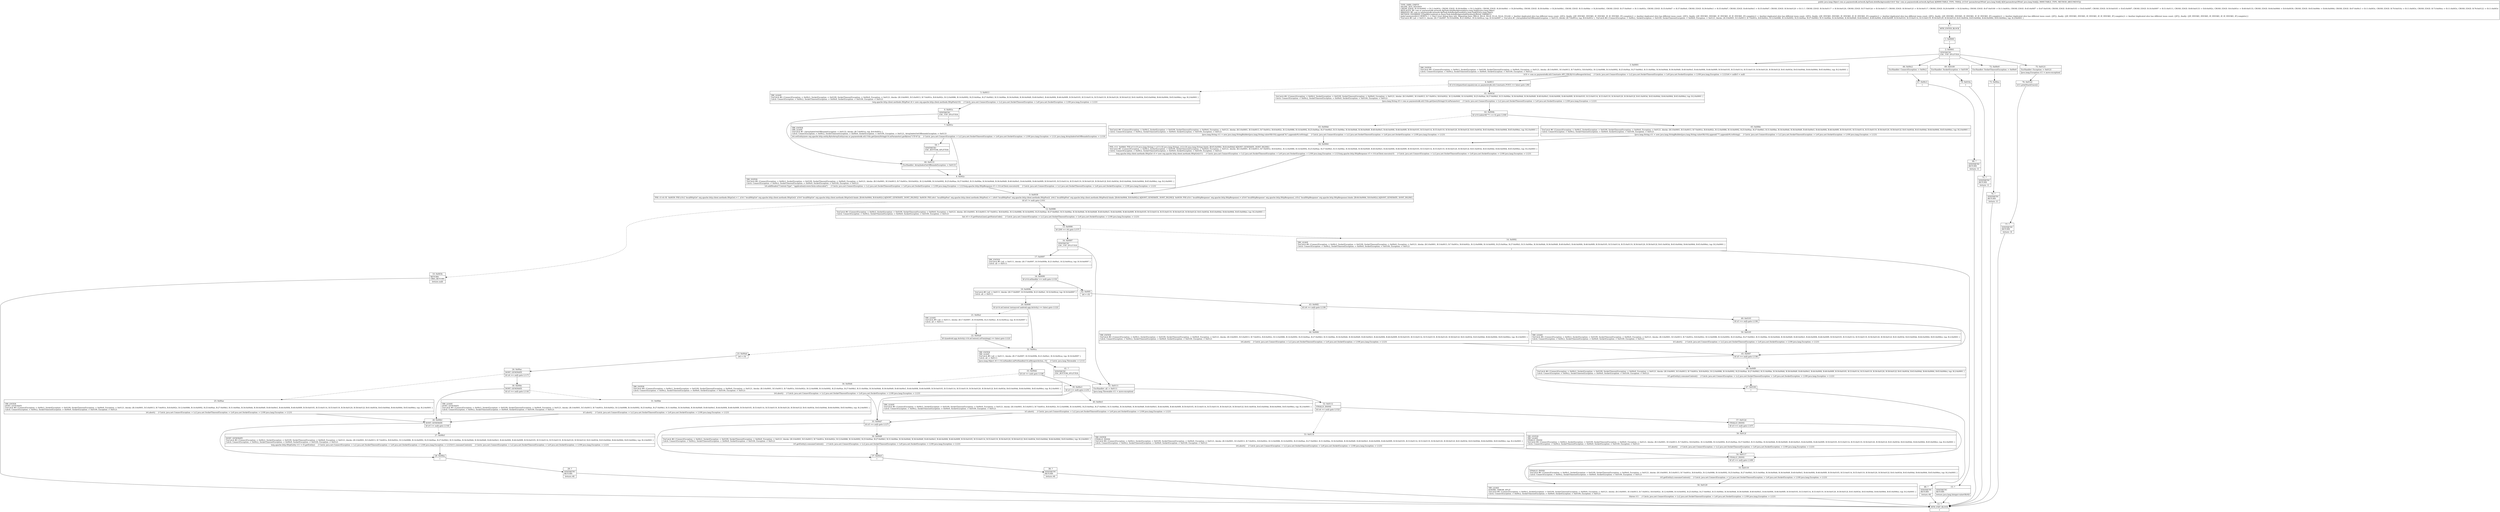 digraph "CFG forcom.uc.paymentsdk.network.ApiTask.doInBackground([Ljava\/lang\/Void;)Ljava\/lang\/Object;" {
Node_0 [shape=record,label="{0\:\ ?|MTH_ENTER_BLOCK\l|l}"];
Node_1 [shape=record,label="{1\:\ 0x0000|l}"];
Node_2 [shape=record,label="{2\:\ 0x0001|SYNTHETIC\lEXC_TOP_SPLITTER\l|l}"];
Node_3 [shape=record,label="{3\:\ 0x0001|TRY_ENTER\lTryCatch #4 \{ConnectException \-\> 0x00c2, SocketException \-\> 0x0109, SocketTimeoutException \-\> 0x00e9, Exception \-\> 0x0121, blocks: (B:3:0x0001, B:5:0x0013, B:7:0x001e, B:8:0x002c, B:12:0x0086, B:14:0x0092, B:25:0x00ae, B:27:0x00b3, B:31:0x00be, B:34:0x00d4, B:36:0x00d9, B:40:0x00e5, B:44:0x00f4, B:46:0x00f9, B:50:0x0105, B:53:0x0114, B:55:0x0119, B:56:0x0120, B:58:0x012f, B:61:0x003d, B:63:0x004d, B:64:0x0064, B:65:0x006e), top: B:2:0x0001 \}\lCatch: ConnectException \-\> 0x00c2, SocketTimeoutException \-\> 0x00e9, SocketException \-\> 0x0109, Exception \-\> 0x0121\l|lr10 = com.uc.paymentsdk.util.Constants.API_URLS[r14.mReuqestAction]     \/\/ Catch: java.net.ConnectException \-\> Lc2 java.net.SocketTimeoutException \-\> Le9 java.net.SocketException \-\> L109 java.lang.Exception \-\> L121lr4 = nulllr3 = nulll}"];
Node_4 [shape=record,label="{4\:\ 0x0011|lif (r14.httpmethod.equals(com.uc.paymentsdk.util.Constants.POST) == false) goto L96l}"];
Node_5 [shape=record,label="{5\:\ 0x0013|TRY_LEAVE\lTryCatch #4 \{ConnectException \-\> 0x00c2, SocketException \-\> 0x0109, SocketTimeoutException \-\> 0x00e9, Exception \-\> 0x0121, blocks: (B:3:0x0001, B:5:0x0013, B:7:0x001e, B:8:0x002c, B:12:0x0086, B:14:0x0092, B:25:0x00ae, B:27:0x00b3, B:31:0x00be, B:34:0x00d4, B:36:0x00d9, B:40:0x00e5, B:44:0x00f4, B:46:0x00f9, B:50:0x0105, B:53:0x0114, B:55:0x0119, B:56:0x0120, B:58:0x012f, B:61:0x003d, B:63:0x004d, B:64:0x0064, B:65:0x006e), top: B:2:0x0001 \}\lCatch: ConnectException \-\> 0x00c2, SocketTimeoutException \-\> 0x00e9, SocketException \-\> 0x0109, Exception \-\> 0x0121\l|lorg.apache.http.client.methods.HttpPost r4 = new org.apache.http.client.methods.HttpPost(r10)     \/\/ Catch: java.net.ConnectException \-\> Lc2 java.net.SocketTimeoutException \-\> Le9 java.net.SocketException \-\> L109 java.lang.Exception \-\> L121l}"];
Node_6 [shape=record,label="{6\:\ 0x001e|SYNTHETIC\lEXC_TOP_SPLITTER\l|l}"];
Node_7 [shape=record,label="{7\:\ 0x001e|TRY_ENTER\lTRY_LEAVE\lTryCatch #1 \{ArrayIndexOutOfBoundsException \-\> 0x0133, blocks: (B:7:0x001e), top: B:6:0x001e \}\lCatch: ConnectException \-\> 0x00c2, SocketTimeoutException \-\> 0x00e9, SocketException \-\> 0x0109, Exception \-\> 0x0121, ArrayIndexOutOfBoundsException \-\> 0x0133\l|lr4.setEntity(new org.apache.http.entity.ByteArrayEntity(com.uc.paymentsdk.util.Utils.getQueryString(r14.mParameter).getBytes(\"UTF\-8\")))     \/\/ Catch: java.net.ConnectException \-\> Lc2 java.net.SocketTimeoutException \-\> Le9 java.net.SocketException \-\> L109 java.lang.Exception \-\> L121 java.lang.ArrayIndexOutOfBoundsException \-\> L133l}"];
Node_8 [shape=record,label="{8\:\ 0x002c|TRY_ENTER\lTryCatch #4 \{ConnectException \-\> 0x00c2, SocketException \-\> 0x0109, SocketTimeoutException \-\> 0x00e9, Exception \-\> 0x0121, blocks: (B:3:0x0001, B:5:0x0013, B:7:0x001e, B:8:0x002c, B:12:0x0086, B:14:0x0092, B:25:0x00ae, B:27:0x00b3, B:31:0x00be, B:34:0x00d4, B:36:0x00d9, B:40:0x00e5, B:44:0x00f4, B:46:0x00f9, B:50:0x0105, B:53:0x0114, B:55:0x0119, B:56:0x0120, B:58:0x012f, B:61:0x003d, B:63:0x004d, B:64:0x0064, B:65:0x006e), top: B:2:0x0001 \}\lCatch: ConnectException \-\> 0x00c2, SocketTimeoutException \-\> 0x00e9, SocketException \-\> 0x0109, Exception \-\> 0x0121\l|lr4.addHeader(\"Content\-Type\", \"application\/x\-www\-form\-urlencoded\")     \/\/ Catch: java.net.ConnectException \-\> Lc2 java.net.SocketTimeoutException \-\> Le9 java.net.SocketException \-\> L109 java.lang.Exception \-\> L121lorg.apache.http.HttpResponse r5 = r14.mClient.execute(r4)     \/\/ Catch: java.net.ConnectException \-\> Lc2 java.net.SocketTimeoutException \-\> Le9 java.net.SocketException \-\> L109 java.lang.Exception \-\> L121l}"];
Node_9 [shape=record,label="{9\:\ 0x0039|PHI: r3 r4 r5l  0x0039: PHI (r3v2 'localHttpGet' org.apache.http.client.methods.HttpGet) = l  (r3v1 'localHttpGet' org.apache.http.client.methods.HttpGet)l  (r3v0 'localHttpGet' org.apache.http.client.methods.HttpGet)l binds: [B:64:0x0064, B:8:0x002c] A[DONT_GENERATE, DONT_INLINE]l  0x0039: PHI (r4v1 'localHttpPost' org.apache.http.client.methods.HttpPost) = l  (r4v0 'localHttpPost' org.apache.http.client.methods.HttpPost)l  (r4v2 'localHttpPost' org.apache.http.client.methods.HttpPost)l binds: [B:64:0x0064, B:8:0x002c] A[DONT_GENERATE, DONT_INLINE]l  0x0039: PHI (r5v1 'localHttpResponse' org.apache.http.HttpResponse) = (r5v0 'localHttpResponse' org.apache.http.HttpResponse), (r5v2 'localHttpResponse' org.apache.http.HttpResponse) binds: [B:64:0x0064, B:8:0x002c] A[DONT_GENERATE, DONT_INLINE]\l|lif (r5 != null) goto L101l}"];
Node_10 [shape=record,label="{10\:\ 0x003b|RETURN\lORIG_RETURN\l|lreturn nulll}"];
Node_11 [shape=record,label="{11\:\ ?|MTH_EXIT_BLOCK\l|l}"];
Node_12 [shape=record,label="{12\:\ 0x0086|TryCatch #4 \{ConnectException \-\> 0x00c2, SocketException \-\> 0x0109, SocketTimeoutException \-\> 0x00e9, Exception \-\> 0x0121, blocks: (B:3:0x0001, B:5:0x0013, B:7:0x001e, B:8:0x002c, B:12:0x0086, B:14:0x0092, B:25:0x00ae, B:27:0x00b3, B:31:0x00be, B:34:0x00d4, B:36:0x00d9, B:40:0x00e5, B:44:0x00f4, B:46:0x00f9, B:50:0x0105, B:53:0x0114, B:55:0x0119, B:56:0x0120, B:58:0x012f, B:61:0x003d, B:63:0x004d, B:64:0x0064, B:65:0x006e), top: B:2:0x0001 \}\lCatch: ConnectException \-\> 0x00c2, SocketTimeoutException \-\> 0x00e9, SocketException \-\> 0x0109, Exception \-\> 0x0121\l|lint r0 = r5.getStatusLine().getStatusCode()     \/\/ Catch: java.net.ConnectException \-\> Lc2 java.net.SocketTimeoutException \-\> Le9 java.net.SocketException \-\> L109 java.lang.Exception \-\> L121l}"];
Node_13 [shape=record,label="{13\:\ 0x0090|lif (200 == r0) goto L157l}"];
Node_14 [shape=record,label="{14\:\ 0x0092|TRY_LEAVE\lTryCatch #4 \{ConnectException \-\> 0x00c2, SocketException \-\> 0x0109, SocketTimeoutException \-\> 0x00e9, Exception \-\> 0x0121, blocks: (B:3:0x0001, B:5:0x0013, B:7:0x001e, B:8:0x002c, B:12:0x0086, B:14:0x0092, B:25:0x00ae, B:27:0x00b3, B:31:0x00be, B:34:0x00d4, B:36:0x00d9, B:40:0x00e5, B:44:0x00f4, B:46:0x00f9, B:50:0x0105, B:53:0x0114, B:55:0x0119, B:56:0x0120, B:58:0x012f, B:61:0x003d, B:63:0x004d, B:64:0x0064, B:65:0x006e), top: B:2:0x0001 \}\lCatch: ConnectException \-\> 0x00c2, SocketTimeoutException \-\> 0x00e9, SocketException \-\> 0x0109, Exception \-\> 0x0121\l|l}"];
Node_15 [shape=record,label="{15\:\ ?|SYNTHETIC\lRETURN\l|lreturn java.lang.Integer.valueOf(r0)l}"];
Node_16 [shape=record,label="{16\:\ 0x0097|SYNTHETIC\lEXC_TOP_SPLITTER\l|l}"];
Node_17 [shape=record,label="{17\:\ 0x0097|TRY_ENTER\lTryCatch #0 \{all \-\> 0x0111, blocks: (B:17:0x0097, B:19:0x009b, B:21:0x00a1, B:32:0x00ca), top: B:16:0x0097 \}\lCatch: all \-\> 0x0111\l|l}"];
Node_18 [shape=record,label="{18\:\ 0x0099|lif (r14.mHandler == null) goto L133l}"];
Node_19 [shape=record,label="{19\:\ 0x009b|TryCatch #0 \{all \-\> 0x0111, blocks: (B:17:0x0097, B:19:0x009b, B:21:0x00a1, B:32:0x00ca), top: B:16:0x0097 \}\lCatch: all \-\> 0x0111\l|l}"];
Node_20 [shape=record,label="{20\:\ 0x009f|lif ((r14.mContext instanceof android.app.Activity) == false) goto L122l}"];
Node_21 [shape=record,label="{21\:\ 0x00a1|TRY_LEAVE\lTryCatch #0 \{all \-\> 0x0111, blocks: (B:17:0x0097, B:19:0x009b, B:21:0x00a1, B:32:0x00ca), top: B:16:0x0097 \}\lCatch: all \-\> 0x0111\l|l}"];
Node_22 [shape=record,label="{22\:\ 0x00a9|lif (((android.app.Activity) r14.mContext).isFinishing() == false) goto L122l}"];
Node_23 [shape=record,label="{23\:\ 0x00ab|lr6 = r5l}"];
Node_24 [shape=record,label="{24\:\ 0x00ac|DONT_GENERATE\l|lif (r4 == null) goto L117l}"];
Node_25 [shape=record,label="{25\:\ 0x00ae|TRY_ENTER\lDONT_GENERATE\lTryCatch #4 \{ConnectException \-\> 0x00c2, SocketException \-\> 0x0109, SocketTimeoutException \-\> 0x00e9, Exception \-\> 0x0121, blocks: (B:3:0x0001, B:5:0x0013, B:7:0x001e, B:8:0x002c, B:12:0x0086, B:14:0x0092, B:25:0x00ae, B:27:0x00b3, B:31:0x00be, B:34:0x00d4, B:36:0x00d9, B:40:0x00e5, B:44:0x00f4, B:46:0x00f9, B:50:0x0105, B:53:0x0114, B:55:0x0119, B:56:0x0120, B:58:0x012f, B:61:0x003d, B:63:0x004d, B:64:0x0064, B:65:0x006e), top: B:2:0x0001 \}\lCatch: ConnectException \-\> 0x00c2, SocketTimeoutException \-\> 0x00e9, SocketException \-\> 0x0109, Exception \-\> 0x0121\l|lr4.abort()     \/\/ Catch: java.net.ConnectException \-\> Lc2 java.net.SocketTimeoutException \-\> Le9 java.net.SocketException \-\> L109 java.lang.Exception \-\> L121l}"];
Node_26 [shape=record,label="{26\:\ 0x00b1|DONT_GENERATE\l|lif (r5 == null) goto L116l}"];
Node_27 [shape=record,label="{27\:\ 0x00b3|DONT_GENERATE\lTryCatch #4 \{ConnectException \-\> 0x00c2, SocketException \-\> 0x0109, SocketTimeoutException \-\> 0x00e9, Exception \-\> 0x0121, blocks: (B:3:0x0001, B:5:0x0013, B:7:0x001e, B:8:0x002c, B:12:0x0086, B:14:0x0092, B:25:0x00ae, B:27:0x00b3, B:31:0x00be, B:34:0x00d4, B:36:0x00d9, B:40:0x00e5, B:44:0x00f4, B:46:0x00f9, B:50:0x0105, B:53:0x0114, B:55:0x0119, B:56:0x0120, B:58:0x012f, B:61:0x003d, B:63:0x004d, B:64:0x0064, B:65:0x006e), top: B:2:0x0001 \}\lCatch: ConnectException \-\> 0x00c2, SocketTimeoutException \-\> 0x00e9, SocketException \-\> 0x0109, Exception \-\> 0x0121\l|lorg.apache.http.HttpEntity r11 = r5.getEntity()     \/\/ Catch: java.net.ConnectException \-\> Lc2 java.net.SocketTimeoutException \-\> Le9 java.net.SocketException \-\> L109 java.lang.Exception \-\> L121lr11.consumeContent()     \/\/ Catch: java.net.ConnectException \-\> Lc2 java.net.SocketTimeoutException \-\> Le9 java.net.SocketException \-\> L109 java.lang.Exception \-\> L121l}"];
Node_28 [shape=record,label="{28\:\ 0x00ba|l}"];
Node_29 [shape=record,label="{29\:\ ?|SYNTHETIC\lRETURN\l|lreturn r6l}"];
Node_30 [shape=record,label="{30\:\ 0x00bc|DONT_GENERATE\l|lif (r3 == null) goto L114l}"];
Node_31 [shape=record,label="{31\:\ 0x00be|TRY_LEAVE\lDONT_GENERATE\lTryCatch #4 \{ConnectException \-\> 0x00c2, SocketException \-\> 0x0109, SocketTimeoutException \-\> 0x00e9, Exception \-\> 0x0121, blocks: (B:3:0x0001, B:5:0x0013, B:7:0x001e, B:8:0x002c, B:12:0x0086, B:14:0x0092, B:25:0x00ae, B:27:0x00b3, B:31:0x00be, B:34:0x00d4, B:36:0x00d9, B:40:0x00e5, B:44:0x00f4, B:46:0x00f9, B:50:0x0105, B:53:0x0114, B:55:0x0119, B:56:0x0120, B:58:0x012f, B:61:0x003d, B:63:0x004d, B:64:0x0064, B:65:0x006e), top: B:2:0x0001 \}\lCatch: ConnectException \-\> 0x00c2, SocketTimeoutException \-\> 0x00e9, SocketException \-\> 0x0109, Exception \-\> 0x0121\l|lr3.abort()     \/\/ Catch: java.net.ConnectException \-\> Lc2 java.net.SocketTimeoutException \-\> Le9 java.net.SocketException \-\> L109 java.lang.Exception \-\> L121l}"];
Node_32 [shape=record,label="{32\:\ 0x00ca|TRY_ENTER\lTRY_LEAVE\lTryCatch #0 \{all \-\> 0x0111, blocks: (B:17:0x0097, B:19:0x009b, B:21:0x00a1, B:32:0x00ca), top: B:16:0x0097 \}\lCatch: all \-\> 0x0111\l|ljava.lang.Object r6 = r14.mHandler.onPreHandle(r14.mReuqestAction, r5)     \/\/ Catch: java.lang.Throwable \-\> L111l}"];
Node_33 [shape=record,label="{33\:\ 0x00d2|lif (r4 == null) goto L128l}"];
Node_34 [shape=record,label="{34\:\ 0x00d4|TRY_ENTER\lTryCatch #4 \{ConnectException \-\> 0x00c2, SocketException \-\> 0x0109, SocketTimeoutException \-\> 0x00e9, Exception \-\> 0x0121, blocks: (B:3:0x0001, B:5:0x0013, B:7:0x001e, B:8:0x002c, B:12:0x0086, B:14:0x0092, B:25:0x00ae, B:27:0x00b3, B:31:0x00be, B:34:0x00d4, B:36:0x00d9, B:40:0x00e5, B:44:0x00f4, B:46:0x00f9, B:50:0x0105, B:53:0x0114, B:55:0x0119, B:56:0x0120, B:58:0x012f, B:61:0x003d, B:63:0x004d, B:64:0x0064, B:65:0x006e), top: B:2:0x0001 \}\lCatch: ConnectException \-\> 0x00c2, SocketTimeoutException \-\> 0x00e9, SocketException \-\> 0x0109, Exception \-\> 0x0121\l|lr4.abort()     \/\/ Catch: java.net.ConnectException \-\> Lc2 java.net.SocketTimeoutException \-\> Le9 java.net.SocketException \-\> L109 java.lang.Exception \-\> L121l}"];
Node_35 [shape=record,label="{35\:\ 0x00d7|lif (r5 == null) goto L127l}"];
Node_36 [shape=record,label="{36\:\ 0x00d9|TryCatch #4 \{ConnectException \-\> 0x00c2, SocketException \-\> 0x0109, SocketTimeoutException \-\> 0x00e9, Exception \-\> 0x0121, blocks: (B:3:0x0001, B:5:0x0013, B:7:0x001e, B:8:0x002c, B:12:0x0086, B:14:0x0092, B:25:0x00ae, B:27:0x00b3, B:31:0x00be, B:34:0x00d4, B:36:0x00d9, B:40:0x00e5, B:44:0x00f4, B:46:0x00f9, B:50:0x0105, B:53:0x0114, B:55:0x0119, B:56:0x0120, B:58:0x012f, B:61:0x003d, B:63:0x004d, B:64:0x0064, B:65:0x006e), top: B:2:0x0001 \}\lCatch: ConnectException \-\> 0x00c2, SocketTimeoutException \-\> 0x00e9, SocketException \-\> 0x0109, Exception \-\> 0x0121\l|lr5.getEntity().consumeContent()     \/\/ Catch: java.net.ConnectException \-\> Lc2 java.net.SocketTimeoutException \-\> Le9 java.net.SocketException \-\> L109 java.lang.Exception \-\> L121l}"];
Node_37 [shape=record,label="{37\:\ 0x00e0|l}"];
Node_38 [shape=record,label="{38\:\ ?|SYNTHETIC\lRETURN\l|lreturn r6l}"];
Node_39 [shape=record,label="{39\:\ 0x00e3|lif (r3 == null) goto L125l}"];
Node_40 [shape=record,label="{40\:\ 0x00e5|TRY_LEAVE\lTryCatch #4 \{ConnectException \-\> 0x00c2, SocketException \-\> 0x0109, SocketTimeoutException \-\> 0x00e9, Exception \-\> 0x0121, blocks: (B:3:0x0001, B:5:0x0013, B:7:0x001e, B:8:0x002c, B:12:0x0086, B:14:0x0092, B:25:0x00ae, B:27:0x00b3, B:31:0x00be, B:34:0x00d4, B:36:0x00d9, B:40:0x00e5, B:44:0x00f4, B:46:0x00f9, B:50:0x0105, B:53:0x0114, B:55:0x0119, B:56:0x0120, B:58:0x012f, B:61:0x003d, B:63:0x004d, B:64:0x0064, B:65:0x006e), top: B:2:0x0001 \}\lCatch: ConnectException \-\> 0x00c2, SocketTimeoutException \-\> 0x00e9, SocketException \-\> 0x0109, Exception \-\> 0x0121\l|lr3.abort()     \/\/ Catch: java.net.ConnectException \-\> Lc2 java.net.SocketTimeoutException \-\> Le9 java.net.SocketException \-\> L109 java.lang.Exception \-\> L121l}"];
Node_41 [shape=record,label="{41\:\ ?|SYNTHETIC\lEXC_BOTTOM_SPLITTER\l|l}"];
Node_42 [shape=record,label="{42\:\ 0x00f1|lr6 = r5l}"];
Node_43 [shape=record,label="{43\:\ 0x00f2|lif (r4 == null) goto L139l}"];
Node_44 [shape=record,label="{44\:\ 0x00f4|TRY_ENTER\lTryCatch #4 \{ConnectException \-\> 0x00c2, SocketException \-\> 0x0109, SocketTimeoutException \-\> 0x00e9, Exception \-\> 0x0121, blocks: (B:3:0x0001, B:5:0x0013, B:7:0x001e, B:8:0x002c, B:12:0x0086, B:14:0x0092, B:25:0x00ae, B:27:0x00b3, B:31:0x00be, B:34:0x00d4, B:36:0x00d9, B:40:0x00e5, B:44:0x00f4, B:46:0x00f9, B:50:0x0105, B:53:0x0114, B:55:0x0119, B:56:0x0120, B:58:0x012f, B:61:0x003d, B:63:0x004d, B:64:0x0064, B:65:0x006e), top: B:2:0x0001 \}\lCatch: ConnectException \-\> 0x00c2, SocketTimeoutException \-\> 0x00e9, SocketException \-\> 0x0109, Exception \-\> 0x0121\l|lr4.abort()     \/\/ Catch: java.net.ConnectException \-\> Lc2 java.net.SocketTimeoutException \-\> Le9 java.net.SocketException \-\> L109 java.lang.Exception \-\> L121l}"];
Node_45 [shape=record,label="{45\:\ 0x00f7|lif (r5 == null) goto L138l}"];
Node_46 [shape=record,label="{46\:\ 0x00f9|TryCatch #4 \{ConnectException \-\> 0x00c2, SocketException \-\> 0x0109, SocketTimeoutException \-\> 0x00e9, Exception \-\> 0x0121, blocks: (B:3:0x0001, B:5:0x0013, B:7:0x001e, B:8:0x002c, B:12:0x0086, B:14:0x0092, B:25:0x00ae, B:27:0x00b3, B:31:0x00be, B:34:0x00d4, B:36:0x00d9, B:40:0x00e5, B:44:0x00f4, B:46:0x00f9, B:50:0x0105, B:53:0x0114, B:55:0x0119, B:56:0x0120, B:58:0x012f, B:61:0x003d, B:63:0x004d, B:64:0x0064, B:65:0x006e), top: B:2:0x0001 \}\lCatch: ConnectException \-\> 0x00c2, SocketTimeoutException \-\> 0x00e9, SocketException \-\> 0x0109, Exception \-\> 0x0121\l|lr5.getEntity().consumeContent()     \/\/ Catch: java.net.ConnectException \-\> Lc2 java.net.SocketTimeoutException \-\> Le9 java.net.SocketException \-\> L109 java.lang.Exception \-\> L121l}"];
Node_47 [shape=record,label="{47\:\ 0x0100|l}"];
Node_48 [shape=record,label="{48\:\ ?|SYNTHETIC\lRETURN\l|lreturn r6l}"];
Node_49 [shape=record,label="{49\:\ 0x0103|lif (r3 == null) goto L136l}"];
Node_50 [shape=record,label="{50\:\ 0x0105|TRY_LEAVE\lTryCatch #4 \{ConnectException \-\> 0x00c2, SocketException \-\> 0x0109, SocketTimeoutException \-\> 0x00e9, Exception \-\> 0x0121, blocks: (B:3:0x0001, B:5:0x0013, B:7:0x001e, B:8:0x002c, B:12:0x0086, B:14:0x0092, B:25:0x00ae, B:27:0x00b3, B:31:0x00be, B:34:0x00d4, B:36:0x00d9, B:40:0x00e5, B:44:0x00f4, B:46:0x00f9, B:50:0x0105, B:53:0x0114, B:55:0x0119, B:56:0x0120, B:58:0x012f, B:61:0x003d, B:63:0x004d, B:64:0x0064, B:65:0x006e), top: B:2:0x0001 \}\lCatch: ConnectException \-\> 0x00c2, SocketTimeoutException \-\> 0x00e9, SocketException \-\> 0x0109, Exception \-\> 0x0121\l|lr3.abort()     \/\/ Catch: java.net.ConnectException \-\> Lc2 java.net.SocketTimeoutException \-\> Le9 java.net.SocketException \-\> L109 java.lang.Exception \-\> L121l}"];
Node_51 [shape=record,label="{51\:\ 0x0111|ExcHandler: all \-\> 0x0111\l|ljava.lang.Throwable r11 = move\-exceptionl}"];
Node_52 [shape=record,label="{52\:\ 0x0112|FINALLY_INSNS\l|lif (r4 == null) goto L152l}"];
Node_53 [shape=record,label="{53\:\ 0x0114|TRY_ENTER\lFINALLY_INSNS\lTryCatch #4 \{ConnectException \-\> 0x00c2, SocketException \-\> 0x0109, SocketTimeoutException \-\> 0x00e9, Exception \-\> 0x0121, blocks: (B:3:0x0001, B:5:0x0013, B:7:0x001e, B:8:0x002c, B:12:0x0086, B:14:0x0092, B:25:0x00ae, B:27:0x00b3, B:31:0x00be, B:34:0x00d4, B:36:0x00d9, B:40:0x00e5, B:44:0x00f4, B:46:0x00f9, B:50:0x0105, B:53:0x0114, B:55:0x0119, B:56:0x0120, B:58:0x012f, B:61:0x003d, B:63:0x004d, B:64:0x0064, B:65:0x006e), top: B:2:0x0001 \}\lCatch: ConnectException \-\> 0x00c2, SocketTimeoutException \-\> 0x00e9, SocketException \-\> 0x0109, Exception \-\> 0x0121\l|lr4.abort()     \/\/ Catch: java.net.ConnectException \-\> Lc2 java.net.SocketTimeoutException \-\> Le9 java.net.SocketException \-\> L109 java.lang.Exception \-\> L121l}"];
Node_54 [shape=record,label="{54\:\ 0x0117|FINALLY_INSNS\l|lif (r5 == null) goto L149l}"];
Node_55 [shape=record,label="{55\:\ 0x0119|FINALLY_INSNS\lTryCatch #4 \{ConnectException \-\> 0x00c2, SocketException \-\> 0x0109, SocketTimeoutException \-\> 0x00e9, Exception \-\> 0x0121, blocks: (B:3:0x0001, B:5:0x0013, B:7:0x001e, B:8:0x002c, B:12:0x0086, B:14:0x0092, B:25:0x00ae, B:27:0x00b3, B:31:0x00be, B:34:0x00d4, B:36:0x00d9, B:40:0x00e5, B:44:0x00f4, B:46:0x00f9, B:50:0x0105, B:53:0x0114, B:55:0x0119, B:56:0x0120, B:58:0x012f, B:61:0x003d, B:63:0x004d, B:64:0x0064, B:65:0x006e), top: B:2:0x0001 \}\lCatch: ConnectException \-\> 0x00c2, SocketTimeoutException \-\> 0x00e9, SocketException \-\> 0x0109, Exception \-\> 0x0121\l|lr5.getEntity().consumeContent()     \/\/ Catch: java.net.ConnectException \-\> Lc2 java.net.SocketTimeoutException \-\> Le9 java.net.SocketException \-\> L109 java.lang.Exception \-\> L121l}"];
Node_56 [shape=record,label="{56\:\ 0x0120|TRY_LEAVE\lIGNORE_THROW_SPLIT\lTryCatch #4 \{ConnectException \-\> 0x00c2, SocketException \-\> 0x0109, SocketTimeoutException \-\> 0x00e9, Exception \-\> 0x0121, blocks: (B:3:0x0001, B:5:0x0013, B:7:0x001e, B:8:0x002c, B:12:0x0086, B:14:0x0092, B:25:0x00ae, B:27:0x00b3, B:31:0x00be, B:34:0x00d4, B:36:0x00d9, B:40:0x00e5, B:44:0x00f4, B:46:0x00f9, B:50:0x0105, B:53:0x0114, B:55:0x0119, B:56:0x0120, B:58:0x012f, B:61:0x003d, B:63:0x004d, B:64:0x0064, B:65:0x006e), top: B:2:0x0001 \}\lCatch: ConnectException \-\> 0x00c2, SocketTimeoutException \-\> 0x00e9, SocketException \-\> 0x0109, Exception \-\> 0x0121\l|lthrow r11     \/\/ Catch: java.net.ConnectException \-\> Lc2 java.net.SocketTimeoutException \-\> Le9 java.net.SocketException \-\> L109 java.lang.Exception \-\> L121l}"];
Node_57 [shape=record,label="{57\:\ 0x012d|FINALLY_INSNS\l|lif (r3 == null) goto L147l}"];
Node_58 [shape=record,label="{58\:\ 0x012f|TRY_ENTER\lTRY_LEAVE\lFINALLY_INSNS\lTryCatch #4 \{ConnectException \-\> 0x00c2, SocketException \-\> 0x0109, SocketTimeoutException \-\> 0x00e9, Exception \-\> 0x0121, blocks: (B:3:0x0001, B:5:0x0013, B:7:0x001e, B:8:0x002c, B:12:0x0086, B:14:0x0092, B:25:0x00ae, B:27:0x00b3, B:31:0x00be, B:34:0x00d4, B:36:0x00d9, B:40:0x00e5, B:44:0x00f4, B:46:0x00f9, B:50:0x0105, B:53:0x0114, B:55:0x0119, B:56:0x0120, B:58:0x012f, B:61:0x003d, B:63:0x004d, B:64:0x0064, B:65:0x006e), top: B:2:0x0001 \}\lCatch: ConnectException \-\> 0x00c2, SocketTimeoutException \-\> 0x00e9, SocketException \-\> 0x0109, Exception \-\> 0x0121\l|lr3.abort()     \/\/ Catch: java.net.ConnectException \-\> Lc2 java.net.SocketTimeoutException \-\> Le9 java.net.SocketException \-\> L109 java.lang.Exception \-\> L121l}"];
Node_59 [shape=record,label="{59\:\ ?|SYNTHETIC\lEXC_BOTTOM_SPLITTER\l|l}"];
Node_60 [shape=record,label="{60\:\ 0x0133|ExcHandler: ArrayIndexOutOfBoundsException \-\> 0x0133\l|l}"];
Node_61 [shape=record,label="{61\:\ 0x003d|TryCatch #4 \{ConnectException \-\> 0x00c2, SocketException \-\> 0x0109, SocketTimeoutException \-\> 0x00e9, Exception \-\> 0x0121, blocks: (B:3:0x0001, B:5:0x0013, B:7:0x001e, B:8:0x002c, B:12:0x0086, B:14:0x0092, B:25:0x00ae, B:27:0x00b3, B:31:0x00be, B:34:0x00d4, B:36:0x00d9, B:40:0x00e5, B:44:0x00f4, B:46:0x00f9, B:50:0x0105, B:53:0x0114, B:55:0x0119, B:56:0x0120, B:58:0x012f, B:61:0x003d, B:63:0x004d, B:64:0x0064, B:65:0x006e), top: B:2:0x0001 \}\lCatch: ConnectException \-\> 0x00c2, SocketTimeoutException \-\> 0x00e9, SocketException \-\> 0x0109, Exception \-\> 0x0121\l|ljava.lang.String r9 = com.uc.paymentsdk.util.Utils.getQueryString(r14.mParameter)     \/\/ Catch: java.net.ConnectException \-\> Lc2 java.net.SocketTimeoutException \-\> Le9 java.net.SocketException \-\> L109 java.lang.Exception \-\> L121l}"];
Node_62 [shape=record,label="{62\:\ 0x004b|lif (r10.indexOf(\"?\") \<= 0) goto L100l}"];
Node_63 [shape=record,label="{63\:\ 0x004d|TryCatch #4 \{ConnectException \-\> 0x00c2, SocketException \-\> 0x0109, SocketTimeoutException \-\> 0x00e9, Exception \-\> 0x0121, blocks: (B:3:0x0001, B:5:0x0013, B:7:0x001e, B:8:0x002c, B:12:0x0086, B:14:0x0092, B:25:0x00ae, B:27:0x00b3, B:31:0x00be, B:34:0x00d4, B:36:0x00d9, B:40:0x00e5, B:44:0x00f4, B:46:0x00f9, B:50:0x0105, B:53:0x0114, B:55:0x0119, B:56:0x0120, B:58:0x012f, B:61:0x003d, B:63:0x004d, B:64:0x0064, B:65:0x006e), top: B:2:0x0001 \}\lCatch: ConnectException \-\> 0x00c2, SocketTimeoutException \-\> 0x00e9, SocketException \-\> 0x0109, Exception \-\> 0x0121\l|ljava.lang.String r11 = new java.lang.StringBuilder(java.lang.String.valueOf(r10)).append(\"&\").append(r9).toString()     \/\/ Catch: java.net.ConnectException \-\> Lc2 java.net.SocketTimeoutException \-\> Le9 java.net.SocketException \-\> L109 java.lang.Exception \-\> L121l}"];
Node_64 [shape=record,label="{64\:\ 0x0064|PHI: r11l  0x0064: PHI (r11v19 java.lang.String) = (r11v18 java.lang.String), (r11v24 java.lang.String) binds: [B:65:0x006e, B:63:0x004d] A[DONT_GENERATE, DONT_INLINE]\lTryCatch #4 \{ConnectException \-\> 0x00c2, SocketException \-\> 0x0109, SocketTimeoutException \-\> 0x00e9, Exception \-\> 0x0121, blocks: (B:3:0x0001, B:5:0x0013, B:7:0x001e, B:8:0x002c, B:12:0x0086, B:14:0x0092, B:25:0x00ae, B:27:0x00b3, B:31:0x00be, B:34:0x00d4, B:36:0x00d9, B:40:0x00e5, B:44:0x00f4, B:46:0x00f9, B:50:0x0105, B:53:0x0114, B:55:0x0119, B:56:0x0120, B:58:0x012f, B:61:0x003d, B:63:0x004d, B:64:0x0064, B:65:0x006e), top: B:2:0x0001 \}\lCatch: ConnectException \-\> 0x00c2, SocketTimeoutException \-\> 0x00e9, SocketException \-\> 0x0109, Exception \-\> 0x0121\l|lorg.apache.http.client.methods.HttpGet r3 = new org.apache.http.client.methods.HttpGet(r11)     \/\/ Catch: java.net.ConnectException \-\> Lc2 java.net.SocketTimeoutException \-\> Le9 java.net.SocketException \-\> L109 java.lang.Exception \-\> L121lorg.apache.http.HttpResponse r5 = r14.mClient.execute(r3)     \/\/ Catch: java.net.ConnectException \-\> Lc2 java.net.SocketTimeoutException \-\> Le9 java.net.SocketException \-\> L109 java.lang.Exception \-\> L121l}"];
Node_65 [shape=record,label="{65\:\ 0x006e|TryCatch #4 \{ConnectException \-\> 0x00c2, SocketException \-\> 0x0109, SocketTimeoutException \-\> 0x00e9, Exception \-\> 0x0121, blocks: (B:3:0x0001, B:5:0x0013, B:7:0x001e, B:8:0x002c, B:12:0x0086, B:14:0x0092, B:25:0x00ae, B:27:0x00b3, B:31:0x00be, B:34:0x00d4, B:36:0x00d9, B:40:0x00e5, B:44:0x00f4, B:46:0x00f9, B:50:0x0105, B:53:0x0114, B:55:0x0119, B:56:0x0120, B:58:0x012f, B:61:0x003d, B:63:0x004d, B:64:0x0064, B:65:0x006e), top: B:2:0x0001 \}\lCatch: ConnectException \-\> 0x00c2, SocketTimeoutException \-\> 0x00e9, SocketException \-\> 0x0109, Exception \-\> 0x0121\l|ljava.lang.String r11 = new java.lang.StringBuilder(java.lang.String.valueOf(r10)).append(\"?\").append(r9).toString()     \/\/ Catch: java.net.ConnectException \-\> Lc2 java.net.SocketTimeoutException \-\> Le9 java.net.SocketException \-\> L109 java.lang.Exception \-\> L121l}"];
Node_66 [shape=record,label="{66\:\ 0x00c2|ExcHandler: ConnectException \-\> 0x00c2\l|l}"];
Node_67 [shape=record,label="{67\:\ 0x00c3|l}"];
Node_68 [shape=record,label="{68\:\ ?|SYNTHETIC\lRETURN\l|lreturn \-1l}"];
Node_69 [shape=record,label="{69\:\ 0x0109|ExcHandler: SocketException \-\> 0x0109\l|l}"];
Node_70 [shape=record,label="{70\:\ 0x010a|l}"];
Node_71 [shape=record,label="{71\:\ ?|SYNTHETIC\lRETURN\l|lreturn \-1l}"];
Node_72 [shape=record,label="{72\:\ 0x00e9|ExcHandler: SocketTimeoutException \-\> 0x00e9\l|l}"];
Node_73 [shape=record,label="{73\:\ 0x00ea|l}"];
Node_74 [shape=record,label="{74\:\ ?|SYNTHETIC\lRETURN\l|lreturn \-1l}"];
Node_75 [shape=record,label="{75\:\ 0x0121|ExcHandler: Exception \-\> 0x0121\l|ljava.lang.Exception r11 = move\-exceptionl}"];
Node_76 [shape=record,label="{76\:\ 0x0122|lr11.printStackTrace()l}"];
Node_77 [shape=record,label="{77\:\ ?|SYNTHETIC\lRETURN\l|lreturn \-3l}"];
MethodNode[shape=record,label="{public java.lang.Object com.uc.paymentsdk.network.ApiTask.doInBackground((r14v0 'this' com.uc.paymentsdk.network.ApiTask A[IMMUTABLE_TYPE, THIS]), (r15v0 'paramArrayOfVoid' java.lang.Void[] A[D('paramArrayOfVoid' java.lang.Void[]), IMMUTABLE_TYPE, METHOD_ARGUMENT]))  | TYPE_VARS: EMPTY\lINLINE_NOT_NEEDED\lCROSS_EDGE: B:14:0x0092 \-\> B:11:0x003c, CROSS_EDGE: B:28:0x00ba \-\> B:11:0x003c, CROSS_EDGE: B:26:0x00b1 \-\> B:28:0x00ba, CROSS_EDGE: B:30:0x00bc \-\> B:26:0x00b1, CROSS_EDGE: B:31:0x00be \-\> B:26:0x00b1, CROSS_EDGE: B:37:0x00e0 \-\> B:11:0x003c, CROSS_EDGE: B:35:0x00d7 \-\> B:37:0x00e0, CROSS_EDGE: B:39:0x00e3 \-\> B:35:0x00d7, CROSS_EDGE: B:40:0x00e5 \-\> B:35:0x00d7, CROSS_EDGE: B:56:0x0120 \-\> B:11:?, CROSS_EDGE: B:54:0x0117 \-\> B:56:0x0120, CROSS_EDGE: B:57:0x012d \-\> B:54:0x0117, CROSS_EDGE: B:58:0x012f \-\> B:54:0x0117, CROSS_EDGE: B:20:0x009f \-\> B:32:0x00ca, CROSS_EDGE: B:47:0x0100 \-\> B:11:0x003c, CROSS_EDGE: B:45:0x00f7 \-\> B:47:0x0100, CROSS_EDGE: B:49:0x0103 \-\> B:45:0x00f7, CROSS_EDGE: B:50:0x0105 \-\> B:45:0x00f7, CROSS_EDGE: B:16:0x0097 \-\> B:51:0x0111, CROSS_EDGE: B:60:0x0133 \-\> B:8:0x002c, CROSS_EDGE: B:6:0x001e \-\> B:60:0x0133, CROSS_EDGE: B:64:0x0064 \-\> B:9:0x0039, CROSS_EDGE: B:65:0x006e \-\> B:64:0x0064, CROSS_EDGE: B:67:0x00c3 \-\> B:11:0x003c, CROSS_EDGE: B:70:0x010a \-\> B:11:0x003c, CROSS_EDGE: B:73:0x00ea \-\> B:11:0x003c, CROSS_EDGE: B:76:0x0122 \-\> B:11:0x003c\lREPLACED_BY: com.uc.paymentsdk.network.ApiTask.doInBackground(java.lang.Void[]):java.lang.Object\lBRIDGED_BY: com.uc.paymentsdk.network.ApiTask.doInBackground(java.lang.Void[]):java.lang.Object\lMETHOD_OVERRIDE: [ClspMth\{android.os.AsyncTask.doInBackground(Params[]):Result VARARG\}]\lJadxCommentsAttr\{l DEBUG: l \-\> Don't trust debug lines info. Repeating lines: [88=4, 89=4, 90=4, 91=4, 92=4, 93=4]l \-\> Another duplicated slice has different insns count: \{[IF]\}, finally: \{[IF, INVOKE, INVOKE, IF, INVOKE, IF, IF, INVOKE, IF] complete\}l \-\> Another duplicated slice has different insns count: \{[IF]\}, finally: \{[IF, INVOKE, INVOKE, IF, INVOKE, IF, IF, INVOKE, IF] complete\}l \-\> Another duplicated slice has different insns count: \{[IF]\}, finally: \{[IF, INVOKE, INVOKE, IF, INVOKE, IF, IF, INVOKE, IF] complete\}l \-\> Another duplicated slice has different insns count: \{[IF]\}, finally: \{[IF, INVOKE, INVOKE, IF, INVOKE, IF, IF, INVOKE, IF] complete\}l \-\> Another duplicated slice has different insns count: \{[IF]\}, finally: \{[IF, INVOKE, INVOKE, IF, INVOKE, IF, IF, INVOKE, IF] complete\}l \-\> Another duplicated slice has different insns count: \{[IF]\}, finally: \{[IF, INVOKE, INVOKE, IF, INVOKE, IF, IF, INVOKE, IF] complete\}\}\lTryCatch #0 \{all \-\> 0x0111, blocks: (B:17:0x0097, B:19:0x009b, B:21:0x00a1, B:32:0x00ca), top: B:16:0x0097 \}, TryCatch #1 \{ArrayIndexOutOfBoundsException \-\> 0x0133, blocks: (B:7:0x001e), top: B:6:0x001e \}, TryCatch #4 \{ConnectException \-\> 0x00c2, SocketException \-\> 0x0109, SocketTimeoutException \-\> 0x00e9, Exception \-\> 0x0121, blocks: (B:3:0x0001, B:5:0x0013, B:7:0x001e, B:8:0x002c, B:12:0x0086, B:14:0x0092, B:25:0x00ae, B:27:0x00b3, B:31:0x00be, B:34:0x00d4, B:36:0x00d9, B:40:0x00e5, B:44:0x00f4, B:46:0x00f9, B:50:0x0105, B:53:0x0114, B:55:0x0119, B:56:0x0120, B:58:0x012f, B:61:0x003d, B:63:0x004d, B:64:0x0064, B:65:0x006e), top: B:2:0x0001 \}\l}"];
MethodNode -> Node_0;
Node_0 -> Node_1;
Node_1 -> Node_2;
Node_2 -> Node_3;
Node_2 -> Node_66;
Node_2 -> Node_69;
Node_2 -> Node_72;
Node_2 -> Node_75;
Node_3 -> Node_4;
Node_4 -> Node_5[style=dashed];
Node_4 -> Node_61;
Node_5 -> Node_6;
Node_6 -> Node_7;
Node_6 -> Node_60;
Node_7 -> Node_8;
Node_7 -> Node_59;
Node_8 -> Node_9;
Node_9 -> Node_10[style=dashed];
Node_9 -> Node_12;
Node_10 -> Node_11;
Node_12 -> Node_13;
Node_13 -> Node_14[style=dashed];
Node_13 -> Node_16;
Node_14 -> Node_15;
Node_15 -> Node_11;
Node_16 -> Node_17;
Node_16 -> Node_51;
Node_17 -> Node_18;
Node_18 -> Node_19[style=dashed];
Node_18 -> Node_42;
Node_19 -> Node_20;
Node_20 -> Node_21[style=dashed];
Node_20 -> Node_32;
Node_21 -> Node_22;
Node_22 -> Node_23[style=dashed];
Node_22 -> Node_32;
Node_23 -> Node_24;
Node_24 -> Node_25[style=dashed];
Node_24 -> Node_30;
Node_25 -> Node_26;
Node_26 -> Node_27[style=dashed];
Node_26 -> Node_28;
Node_27 -> Node_28;
Node_28 -> Node_29;
Node_29 -> Node_11;
Node_30 -> Node_26;
Node_30 -> Node_31[style=dashed];
Node_31 -> Node_26;
Node_32 -> Node_33;
Node_32 -> Node_41;
Node_33 -> Node_34[style=dashed];
Node_33 -> Node_39;
Node_34 -> Node_35;
Node_35 -> Node_36[style=dashed];
Node_35 -> Node_37;
Node_36 -> Node_37;
Node_37 -> Node_38;
Node_38 -> Node_11;
Node_39 -> Node_35;
Node_39 -> Node_40[style=dashed];
Node_40 -> Node_35;
Node_41 -> Node_51;
Node_42 -> Node_43;
Node_43 -> Node_44[style=dashed];
Node_43 -> Node_49;
Node_44 -> Node_45;
Node_45 -> Node_46[style=dashed];
Node_45 -> Node_47;
Node_46 -> Node_47;
Node_47 -> Node_48;
Node_48 -> Node_11;
Node_49 -> Node_45;
Node_49 -> Node_50[style=dashed];
Node_50 -> Node_45;
Node_51 -> Node_52;
Node_52 -> Node_53[style=dashed];
Node_52 -> Node_57;
Node_53 -> Node_54;
Node_54 -> Node_55[style=dashed];
Node_54 -> Node_56;
Node_55 -> Node_56;
Node_56 -> Node_11;
Node_57 -> Node_54;
Node_57 -> Node_58[style=dashed];
Node_58 -> Node_54;
Node_59 -> Node_60;
Node_60 -> Node_8;
Node_61 -> Node_62;
Node_62 -> Node_63[style=dashed];
Node_62 -> Node_65;
Node_63 -> Node_64;
Node_64 -> Node_9;
Node_65 -> Node_64;
Node_66 -> Node_67;
Node_67 -> Node_68;
Node_68 -> Node_11;
Node_69 -> Node_70;
Node_70 -> Node_71;
Node_71 -> Node_11;
Node_72 -> Node_73;
Node_73 -> Node_74;
Node_74 -> Node_11;
Node_75 -> Node_76;
Node_76 -> Node_77;
Node_77 -> Node_11;
}

